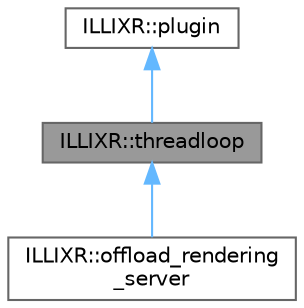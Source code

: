 digraph "ILLIXR::threadloop"
{
 // LATEX_PDF_SIZE
  bgcolor="transparent";
  edge [fontname=Helvetica,fontsize=10,labelfontname=Helvetica,labelfontsize=10];
  node [fontname=Helvetica,fontsize=10,shape=box,height=0.2,width=0.4];
  Node1 [id="Node000001",label="ILLIXR::threadloop",height=0.2,width=0.4,color="gray40", fillcolor="grey60", style="filled", fontcolor="black",tooltip="A reusable threadloop for plugins."];
  Node2 -> Node1 [id="edge1_Node000001_Node000002",dir="back",color="steelblue1",style="solid",tooltip=" "];
  Node2 [id="Node000002",label="ILLIXR::plugin",height=0.2,width=0.4,color="gray40", fillcolor="white", style="filled",URL="$classILLIXR_1_1plugin.html",tooltip="A dynamically-loadable plugin for Spindle."];
  Node1 -> Node3 [id="edge2_Node000001_Node000003",dir="back",color="steelblue1",style="solid",tooltip=" "];
  Node3 [id="Node000003",label="ILLIXR::offload_rendering\l_server",height=0.2,width=0.4,color="gray40", fillcolor="white", style="filled",URL="$classILLIXR_1_1offload__rendering__server.html",tooltip="Main server implementation for offload rendering."];
}
